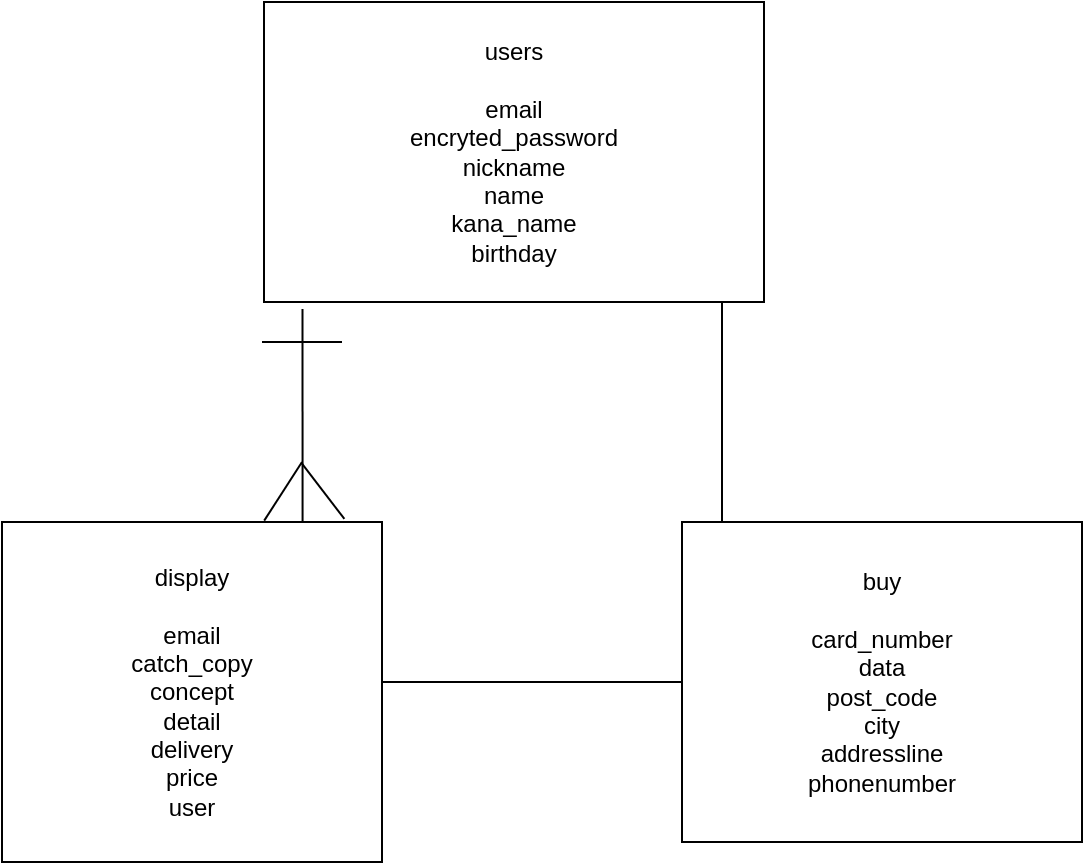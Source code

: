 <mxfile>
    <diagram id="4-RI6O0X0zxzrzTbqKw_" name="ページ1">
        <mxGraphModel dx="573" dy="464" grid="1" gridSize="10" guides="1" tooltips="1" connect="1" arrows="1" fold="1" page="1" pageScale="1" pageWidth="827" pageHeight="1169" math="0" shadow="0">
            <root>
                <mxCell id="0"/>
                <mxCell id="1" parent="0"/>
                <mxCell id="2" value="users&lt;br&gt;&lt;br&gt;email&lt;br&gt;encryted_password&lt;br&gt;nickname&lt;br&gt;name&lt;br&gt;kana_name&lt;br&gt;birthday" style="whiteSpace=wrap;html=1;" vertex="1" parent="1">
                    <mxGeometry x="141" y="20" width="250" height="150" as="geometry"/>
                </mxCell>
                <mxCell id="4" value="display&lt;br&gt;&lt;br&gt;email&lt;br&gt;catch_copy&lt;br&gt;concept&lt;br&gt;detail&lt;br&gt;delivery&lt;br&gt;price&lt;br&gt;user" style="rounded=0;whiteSpace=wrap;html=1;" vertex="1" parent="1">
                    <mxGeometry x="10" y="280" width="190" height="170" as="geometry"/>
                </mxCell>
                <mxCell id="6" value="buy&lt;br&gt;&lt;br&gt;card_number&lt;br&gt;data&lt;br&gt;post_code&lt;br&gt;city&lt;br&gt;addressline&lt;br&gt;phonenumber" style="rounded=0;whiteSpace=wrap;html=1;" vertex="1" parent="1">
                    <mxGeometry x="350" y="280" width="200" height="160" as="geometry"/>
                </mxCell>
                <mxCell id="7" value="" style="endArrow=none;html=1;entryX=0.077;entryY=1.023;entryDx=0;entryDy=0;entryPerimeter=0;exitX=0.791;exitY=0;exitDx=0;exitDy=0;exitPerimeter=0;" edge="1" parent="1" source="4" target="2">
                    <mxGeometry width="50" height="50" relative="1" as="geometry">
                        <mxPoint x="160" y="260" as="sourcePoint"/>
                        <mxPoint x="160" y="190" as="targetPoint"/>
                    </mxGeometry>
                </mxCell>
                <mxCell id="8" value="" style="endArrow=none;html=1;" edge="1" parent="1">
                    <mxGeometry width="50" height="50" relative="1" as="geometry">
                        <mxPoint x="180" y="190" as="sourcePoint"/>
                        <mxPoint x="140" y="190" as="targetPoint"/>
                    </mxGeometry>
                </mxCell>
                <mxCell id="9" value="" style="endArrow=none;html=1;entryX=0.69;entryY=-0.004;entryDx=0;entryDy=0;entryPerimeter=0;" edge="1" parent="1" target="4">
                    <mxGeometry width="50" height="50" relative="1" as="geometry">
                        <mxPoint x="160" y="250" as="sourcePoint"/>
                        <mxPoint x="120" y="250" as="targetPoint"/>
                    </mxGeometry>
                </mxCell>
                <mxCell id="10" value="" style="endArrow=none;html=1;entryX=0.901;entryY=-0.009;entryDx=0;entryDy=0;entryPerimeter=0;" edge="1" parent="1" target="4">
                    <mxGeometry width="50" height="50" relative="1" as="geometry">
                        <mxPoint x="159.9" y="250.68" as="sourcePoint"/>
                        <mxPoint x="141.0" y="280.0" as="targetPoint"/>
                    </mxGeometry>
                </mxCell>
                <mxCell id="11" value="" style="endArrow=none;html=1;entryX=0;entryY=0.5;entryDx=0;entryDy=0;" edge="1" parent="1" target="6">
                    <mxGeometry width="50" height="50" relative="1" as="geometry">
                        <mxPoint x="200" y="360" as="sourcePoint"/>
                        <mxPoint x="250" y="310" as="targetPoint"/>
                    </mxGeometry>
                </mxCell>
                <mxCell id="12" value="" style="endArrow=none;html=1;entryX=0.077;entryY=1.023;entryDx=0;entryDy=0;entryPerimeter=0;" edge="1" parent="1">
                    <mxGeometry width="50" height="50" relative="1" as="geometry">
                        <mxPoint x="370" y="280" as="sourcePoint"/>
                        <mxPoint x="370" y="170.0" as="targetPoint"/>
                    </mxGeometry>
                </mxCell>
            </root>
        </mxGraphModel>
    </diagram>
</mxfile>